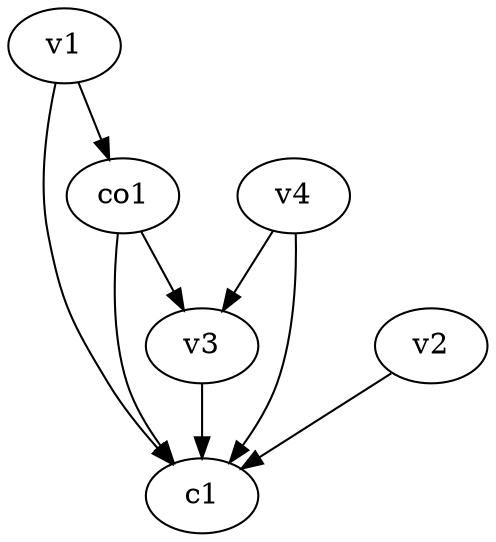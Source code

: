 strict digraph  {
c1;
v1;
v2;
v3;
v4;
co1;
v1 -> c1  [weight=1];
v1 -> co1  [weight=1];
v2 -> c1  [weight=1];
v3 -> c1  [weight=1];
v4 -> c1  [weight=1];
v4 -> v3  [weight=1];
co1 -> c1  [weight=1];
co1 -> v3  [weight=1];
}
